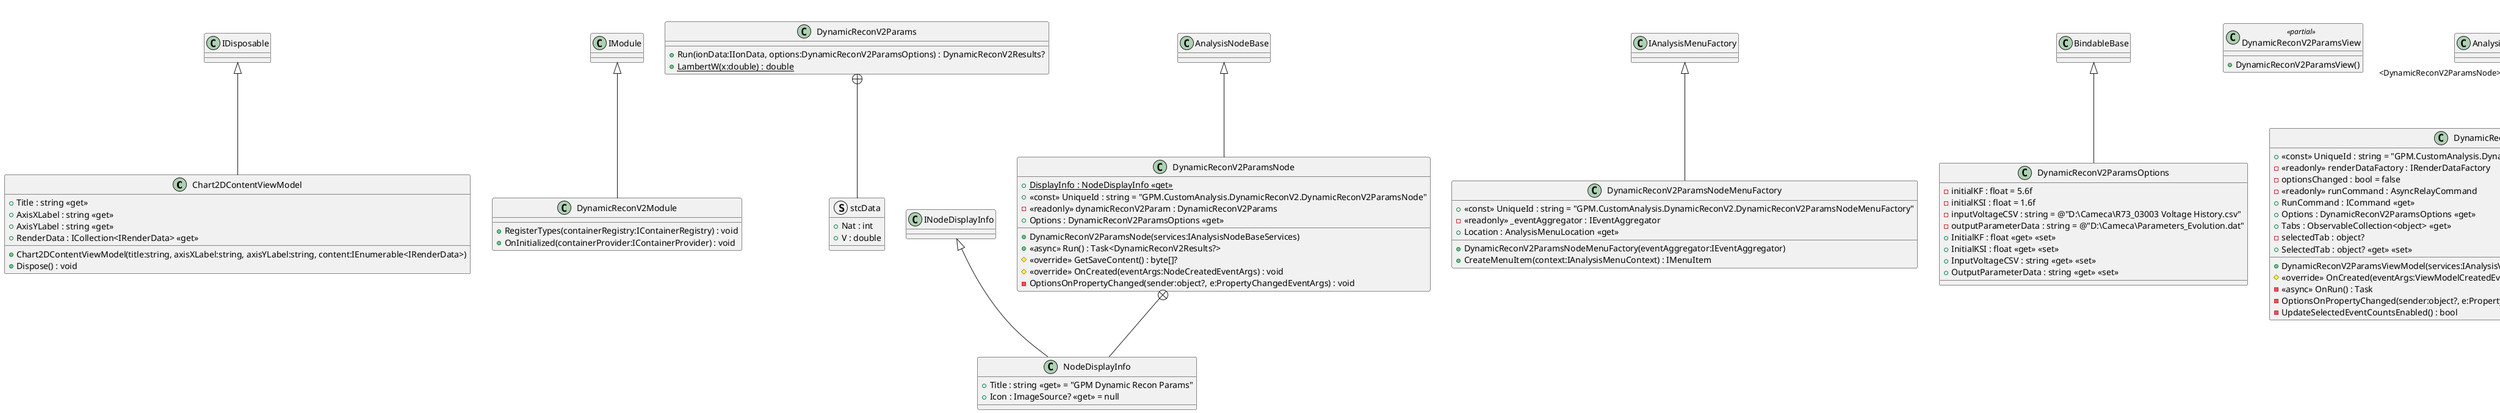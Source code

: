 @startuml

class Chart2DContentViewModel {
    + Title : string <<get>>
    + AxisXLabel : string <<get>>
    + AxisYLabel : string <<get>>
    + RenderData : ICollection<IRenderData> <<get>>
    + Chart2DContentViewModel(title:string, axisXLabel:string, axisYLabel:string, content:IEnumerable<IRenderData>)
    + Dispose() : void
}
IDisposable <|-- Chart2DContentViewModel

class DynamicReconV2Module {
    + RegisterTypes(containerRegistry:IContainerRegistry) : void
    + OnInitialized(containerProvider:IContainerProvider) : void
}
IModule <|-- DynamicReconV2Module

class DynamicReconV2Params {
    + Run(ionData:IIonData, options:DynamicReconV2ParamsOptions) : DynamicReconV2Results?
    + {static} LambertW(x:double) : double
}
struct stcData {
    + Nat : int
    + V : double
}
DynamicReconV2Params +-- stcData

class DynamicReconV2ParamsNode {
    + {static} DisplayInfo : NodeDisplayInfo <<get>>
    + <<const>> UniqueId : string = "GPM.CustomAnalysis.DynamicReconV2.DynamicReconV2ParamsNode"
    - <<readonly>> dynamicReconV2Param : DynamicReconV2Params
    + Options : DynamicReconV2ParamsOptions <<get>>
    + DynamicReconV2ParamsNode(services:IAnalysisNodeBaseServices)
    + <<async>> Run() : Task<DynamicReconV2Results?>
    # <<override>> GetSaveContent() : byte[]?
    # <<override>> OnCreated(eventArgs:NodeCreatedEventArgs) : void
    - OptionsOnPropertyChanged(sender:object?, e:PropertyChangedEventArgs) : void
}
class NodeDisplayInfo {
    + Title : string <<get>> = "GPM Dynamic Recon Params"
    + Icon : ImageSource? <<get>> = null
}
AnalysisNodeBase <|-- DynamicReconV2ParamsNode
DynamicReconV2ParamsNode +-- NodeDisplayInfo
INodeDisplayInfo <|-- NodeDisplayInfo

class DynamicReconV2ParamsNodeMenuFactory {
    + <<const>> UniqueId : string = "GPM.CustomAnalysis.DynamicReconV2.DynamicReconV2ParamsNodeMenuFactory"
    - <<readonly>> _eventAggregator : IEventAggregator
    + DynamicReconV2ParamsNodeMenuFactory(eventAggregator:IEventAggregator)
    + CreateMenuItem(context:IAnalysisMenuContext) : IMenuItem
    + Location : AnalysisMenuLocation <<get>>
}
IAnalysisMenuFactory <|-- DynamicReconV2ParamsNodeMenuFactory

class DynamicReconV2ParamsOptions {
    - initialKF : float = 5.6f
    - initialKSI : float = 1.6f
    - inputVoltageCSV : string = @"D:\Cameca\R73_03003 Voltage History.csv"
    - outputParameterData : string = @"D:\Cameca\Parameters_Evolution.dat"
    + InitialKF : float <<get>> <<set>>
    + InitialKSI : float <<get>> <<set>>
    + InputVoltageCSV : string <<get>> <<set>>
    + OutputParameterData : string <<get>> <<set>>
}
BindableBase <|-- DynamicReconV2ParamsOptions

class DynamicReconV2ParamsView <<partial>> {
    + DynamicReconV2ParamsView()
}

class DynamicReconV2ParamsViewModel {
    + <<const>> UniqueId : string = "GPM.CustomAnalysis.DynamicReconV2.DynamicReconV2ParamsViewModel"
    - <<readonly>> renderDataFactory : IRenderDataFactory
    - optionsChanged : bool = false
    - <<readonly>> runCommand : AsyncRelayCommand
    + RunCommand : ICommand <<get>>
    + Options : DynamicReconV2ParamsOptions <<get>>
    + Tabs : ObservableCollection<object> <<get>>
    - selectedTab : object?
    + SelectedTab : object? <<get>> <<set>>
    + DynamicReconV2ParamsViewModel(services:IAnalysisViewModelBaseServices, renderDataFactory:IRenderDataFactory)
    # <<override>> OnCreated(eventArgs:ViewModelCreatedEventArgs) : void
    - <<async>> OnRun() : Task
    - OptionsOnPropertyChanged(sender:object?, e:PropertyChangedEventArgs) : void
    - UpdateSelectedEventCountsEnabled() : bool
}
"AnalysisViewModelBase`1" "<DynamicReconV2ParamsNode>" <|-- DynamicReconV2ParamsViewModel

class DynamicReconV2Results {
    + Voltage : Vector3[] <<get>> <<init>>
    + FieldFactor : Vector3[] <<get>> <<init>>
    + ICF : Vector3[] <<get>> <<init>>
    + NormalizedFieldFactor : Vector3[] <<get>> <<init>>
    + NormalizedICF : Vector3[] <<get>> <<init>>
}

@enduml
